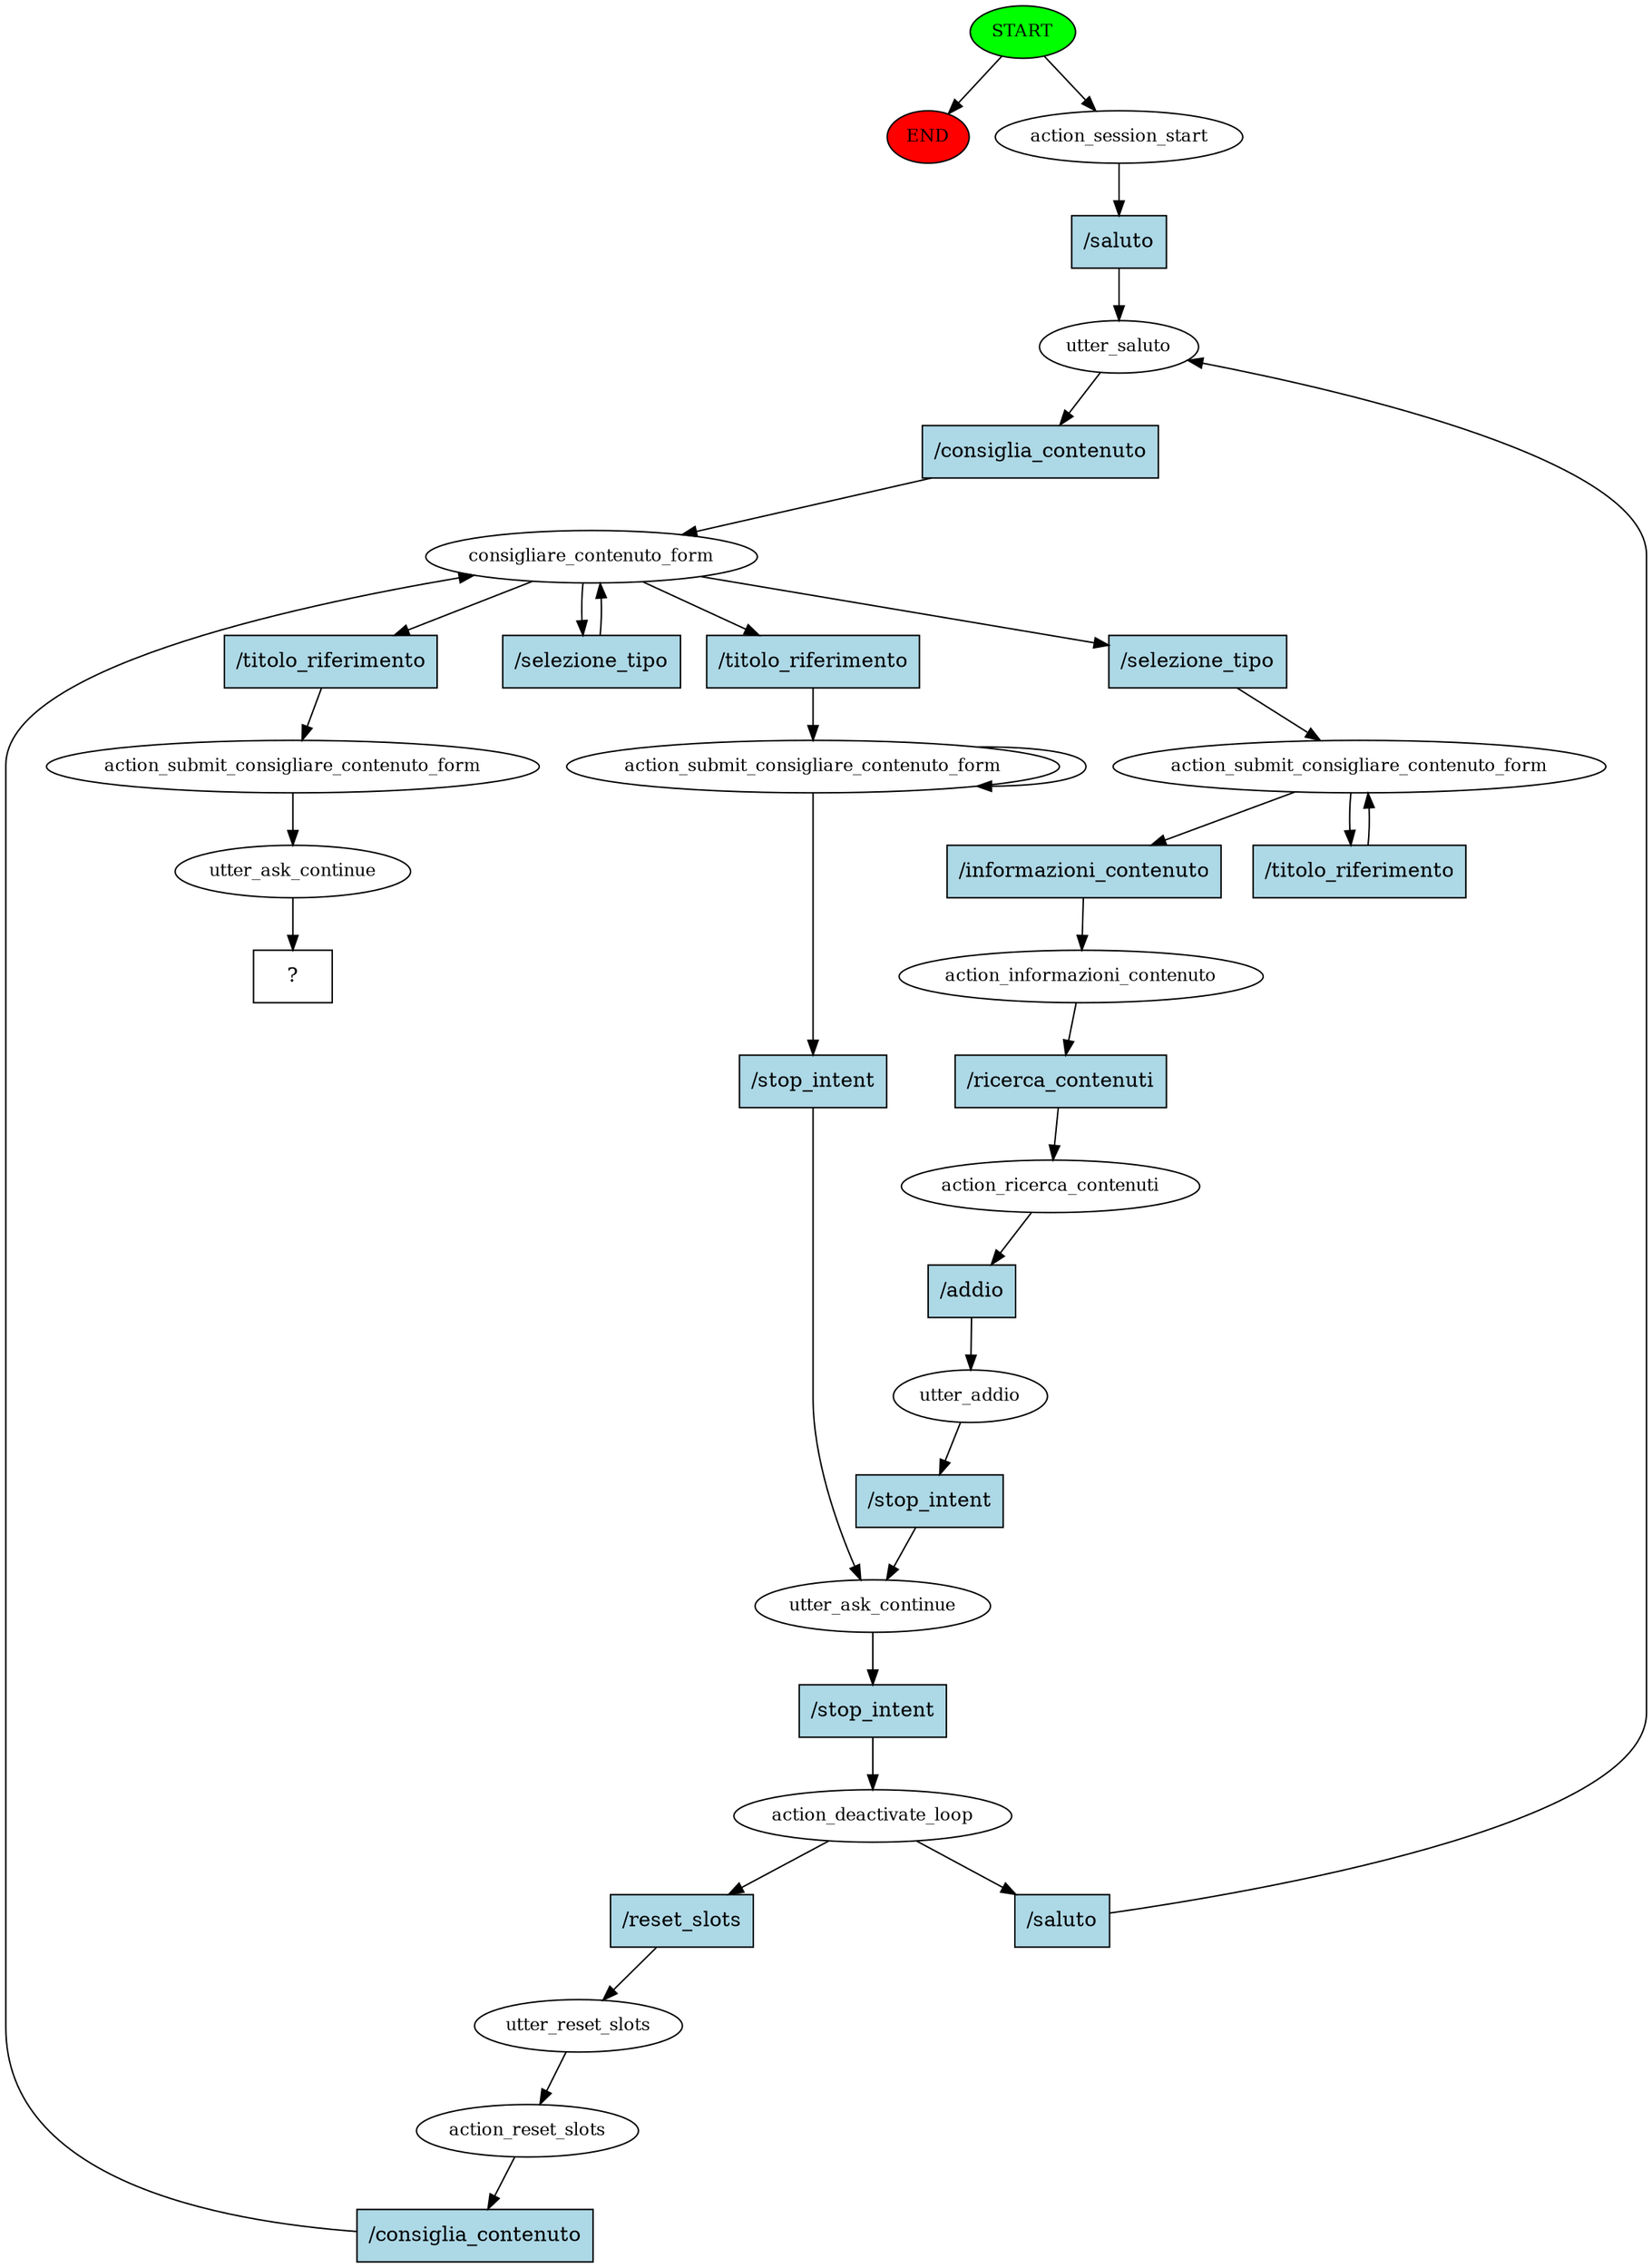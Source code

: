 digraph  {
0 [class="start active", fillcolor=green, fontsize=12, label=START, style=filled];
"-1" [class=end, fillcolor=red, fontsize=12, label=END, style=filled];
1 [class=active, fontsize=12, label=action_session_start];
2 [class=active, fontsize=12, label=utter_saluto];
3 [class=active, fontsize=12, label=consigliare_contenuto_form];
4 [class=active, fontsize=12, label=action_submit_consigliare_contenuto_form];
6 [class=active, fontsize=12, label=action_informazioni_contenuto];
7 [class=active, fontsize=12, label=action_ricerca_contenuti];
8 [class=active, fontsize=12, label=utter_addio];
9 [class=active, fontsize=12, label=utter_ask_continue];
10 [class=active, fontsize=12, label=action_deactivate_loop];
14 [class=active, fontsize=12, label=action_submit_consigliare_contenuto_form];
24 [class=active, fontsize=12, label=utter_reset_slots];
25 [class=active, fontsize=12, label=action_reset_slots];
28 [class=active, fontsize=12, label=action_submit_consigliare_contenuto_form];
29 [class=active, fontsize=12, label=utter_ask_continue];
30 [class="intent dashed active", label="  ?  ", shape=rect];
31 [class="intent active", fillcolor=lightblue, label="/saluto", shape=rect, style=filled];
32 [class="intent active", fillcolor=lightblue, label="/consiglia_contenuto", shape=rect, style=filled];
33 [class="intent active", fillcolor=lightblue, label="/selezione_tipo", shape=rect, style=filled];
34 [class="intent active", fillcolor=lightblue, label="/titolo_riferimento", shape=rect, style=filled];
35 [class="intent active", fillcolor=lightblue, label="/titolo_riferimento", shape=rect, style=filled];
36 [class="intent active", fillcolor=lightblue, label="/selezione_tipo", shape=rect, style=filled];
37 [class="intent active", fillcolor=lightblue, label="/informazioni_contenuto", shape=rect, style=filled];
38 [class="intent active", fillcolor=lightblue, label="/titolo_riferimento", shape=rect, style=filled];
39 [class="intent active", fillcolor=lightblue, label="/ricerca_contenuti", shape=rect, style=filled];
40 [class="intent active", fillcolor=lightblue, label="/addio", shape=rect, style=filled];
41 [class="intent active", fillcolor=lightblue, label="/stop_intent", shape=rect, style=filled];
42 [class="intent active", fillcolor=lightblue, label="/stop_intent", shape=rect, style=filled];
43 [class="intent active", fillcolor=lightblue, label="/saluto", shape=rect, style=filled];
44 [class="intent active", fillcolor=lightblue, label="/reset_slots", shape=rect, style=filled];
45 [class="intent active", fillcolor=lightblue, label="/stop_intent", shape=rect, style=filled];
46 [class="intent active", fillcolor=lightblue, label="/consiglia_contenuto", shape=rect, style=filled];
0 -> "-1"  [class="", key=NONE, label=""];
0 -> 1  [class=active, key=NONE, label=""];
1 -> 31  [class=active, key=0];
2 -> 32  [class=active, key=0];
3 -> 33  [class=active, key=0];
3 -> 34  [class=active, key=0];
3 -> 35  [class=active, key=0];
3 -> 36  [class=active, key=0];
4 -> 37  [class=active, key=0];
4 -> 38  [class=active, key=0];
6 -> 39  [class=active, key=0];
7 -> 40  [class=active, key=0];
8 -> 41  [class=active, key=0];
9 -> 42  [class=active, key=0];
10 -> 43  [class=active, key=0];
10 -> 44  [class=active, key=0];
14 -> 14  [class=active, key=NONE, label=""];
14 -> 45  [class=active, key=0];
24 -> 25  [class=active, key=NONE, label=""];
25 -> 46  [class=active, key=0];
28 -> 29  [class=active, key=NONE, label=""];
29 -> 30  [class=active, key=NONE, label=""];
31 -> 2  [class=active, key=0];
32 -> 3  [class=active, key=0];
33 -> 4  [class=active, key=0];
34 -> 14  [class=active, key=0];
35 -> 28  [class=active, key=0];
36 -> 3  [class=active, key=0];
37 -> 6  [class=active, key=0];
38 -> 4  [class=active, key=0];
39 -> 7  [class=active, key=0];
40 -> 8  [class=active, key=0];
41 -> 9  [class=active, key=0];
42 -> 10  [class=active, key=0];
43 -> 2  [class=active, key=0];
44 -> 24  [class=active, key=0];
45 -> 9  [class=active, key=0];
46 -> 3  [class=active, key=0];
}
